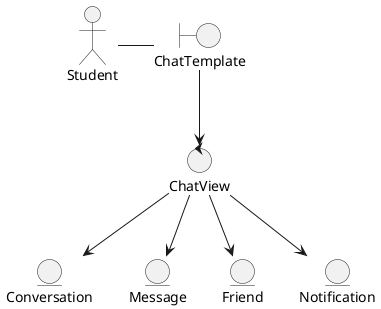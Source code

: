 @startuml UC chatSimplifiedMVT analysisClassDiagram

actor "Student" as student

boundary "ChatTemplate" as chatTemplate 

control "ChatView" as chatView 

entity "Conversation" as conversation 
entity "Message" as message 
entity "Friend" as friend 
entity "Notification" as notification 

student - chatTemplate
chatTemplate --> chatView

chatView --> conversation
chatView --> message
chatView --> notification
chatView --> friend

@enduml